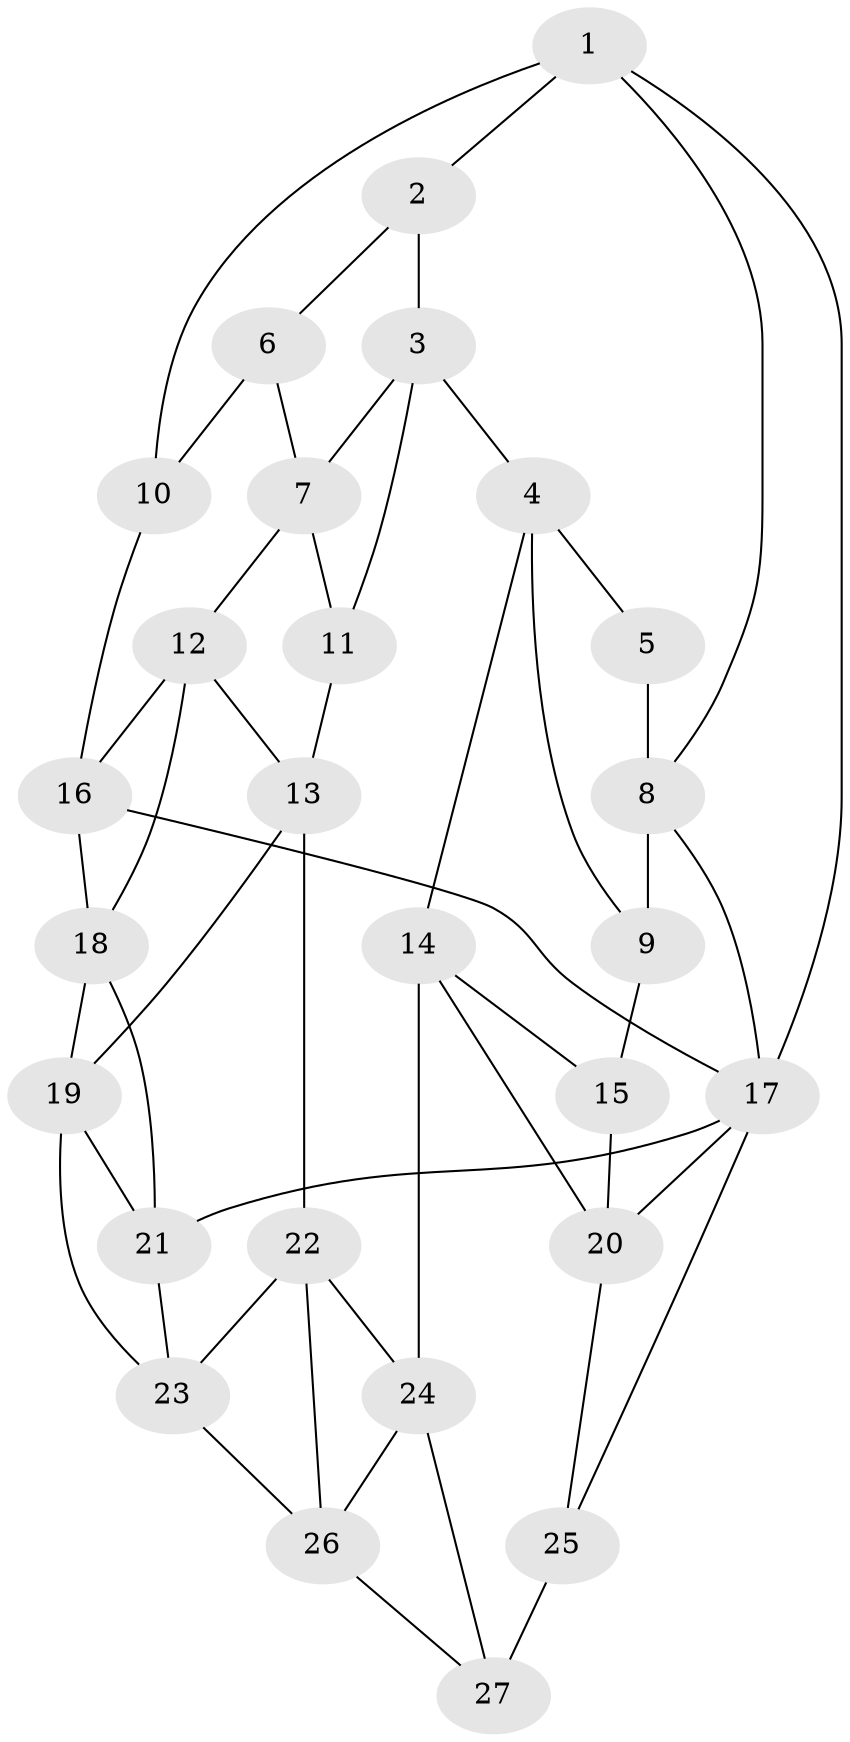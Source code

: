 // original degree distribution, {3: 0.0392156862745098, 6: 0.21568627450980393, 4: 0.27450980392156865, 5: 0.47058823529411764}
// Generated by graph-tools (version 1.1) at 2025/27/03/09/25 03:27:15]
// undirected, 27 vertices, 50 edges
graph export_dot {
graph [start="1"]
  node [color=gray90,style=filled];
  1;
  2;
  3;
  4;
  5;
  6;
  7;
  8;
  9;
  10;
  11;
  12;
  13;
  14;
  15;
  16;
  17;
  18;
  19;
  20;
  21;
  22;
  23;
  24;
  25;
  26;
  27;
  1 -- 2 [weight=1.0];
  1 -- 8 [weight=1.0];
  1 -- 10 [weight=1.0];
  1 -- 17 [weight=1.0];
  2 -- 3 [weight=1.0];
  2 -- 6 [weight=1.0];
  3 -- 4 [weight=1.0];
  3 -- 7 [weight=1.0];
  3 -- 11 [weight=1.0];
  4 -- 5 [weight=1.0];
  4 -- 9 [weight=1.0];
  4 -- 14 [weight=1.0];
  5 -- 8 [weight=2.0];
  6 -- 7 [weight=1.0];
  6 -- 10 [weight=2.0];
  7 -- 11 [weight=1.0];
  7 -- 12 [weight=1.0];
  8 -- 9 [weight=1.0];
  8 -- 17 [weight=1.0];
  9 -- 15 [weight=2.0];
  10 -- 16 [weight=1.0];
  11 -- 13 [weight=1.0];
  12 -- 13 [weight=1.0];
  12 -- 16 [weight=1.0];
  12 -- 18 [weight=1.0];
  13 -- 19 [weight=1.0];
  13 -- 22 [weight=1.0];
  14 -- 15 [weight=1.0];
  14 -- 20 [weight=1.0];
  14 -- 24 [weight=1.0];
  15 -- 20 [weight=1.0];
  16 -- 17 [weight=1.0];
  16 -- 18 [weight=1.0];
  17 -- 20 [weight=1.0];
  17 -- 21 [weight=1.0];
  17 -- 25 [weight=1.0];
  18 -- 19 [weight=1.0];
  18 -- 21 [weight=1.0];
  19 -- 21 [weight=1.0];
  19 -- 23 [weight=1.0];
  20 -- 25 [weight=1.0];
  21 -- 23 [weight=1.0];
  22 -- 23 [weight=1.0];
  22 -- 24 [weight=1.0];
  22 -- 26 [weight=1.0];
  23 -- 26 [weight=1.0];
  24 -- 26 [weight=1.0];
  24 -- 27 [weight=1.0];
  25 -- 27 [weight=2.0];
  26 -- 27 [weight=1.0];
}
